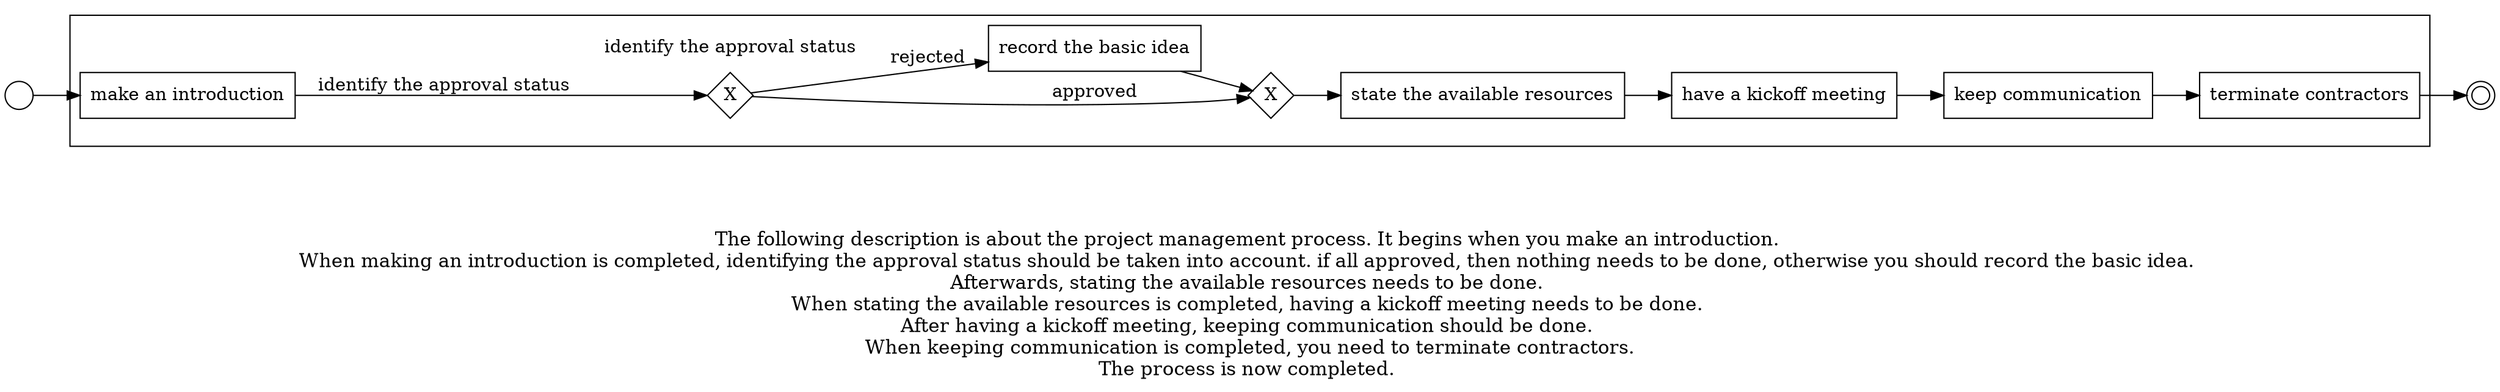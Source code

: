 digraph project_management_process_92 {
	graph [rankdir=LR]
	START_NODE [label="" shape=circle width=0.3]
	subgraph CLUSTER_0 {
		"make an introduction" [shape=box]
		subgraph "CLUSTER_XOR_2. Conception and Initiation_LF1K" {
			color=white label="identify the approval status"
			"XOR_SPLIT--identify the approval status_5JAE" [label=X fixedsize=true shape=diamond width=0.5]
		}
		"make an introduction" -> "XOR_SPLIT--identify the approval status_5JAE" [label="identify the approval status"]
		"XOR_SPLIT--identify the approval status_5JAE" -> "XOR_JOIN--identify the approval status_5JAE" [label=approved]
		"record the basic idea" [shape=box]
		"XOR_SPLIT--identify the approval status_5JAE" -> "record the basic idea" [label=rejected]
		"XOR_JOIN--identify the approval status_5JAE" [label=X fixedsize=true shape=diamond width=0.5]
		"record the basic idea" -> "XOR_JOIN--identify the approval status_5JAE"
		"state the available resources" [shape=box]
		"XOR_JOIN--identify the approval status_5JAE" -> "state the available resources"
		"have a kickoff meeting" [shape=box]
		"state the available resources" -> "have a kickoff meeting"
		"keep communication" [shape=box]
		"have a kickoff meeting" -> "keep communication"
		"terminate contractors" [shape=box]
		"keep communication" -> "terminate contractors"
	}
	START_NODE -> "make an introduction"
	END_NODE [label="" shape=doublecircle width=0.2]
	"terminate contractors" -> END_NODE
	fontsize=15 label="\n\n
The following description is about the project management process. It begins when you make an introduction. 
When making an introduction is completed, identifying the approval status should be taken into account. if all approved, then nothing needs to be done, otherwise you should record the basic idea. 
Afterwards, stating the available resources needs to be done. 
When stating the available resources is completed, having a kickoff meeting needs to be done. 
After having a kickoff meeting, keeping communication should be done. 
When keeping communication is completed, you need to terminate contractors.
The process is now completed. 
"
}
